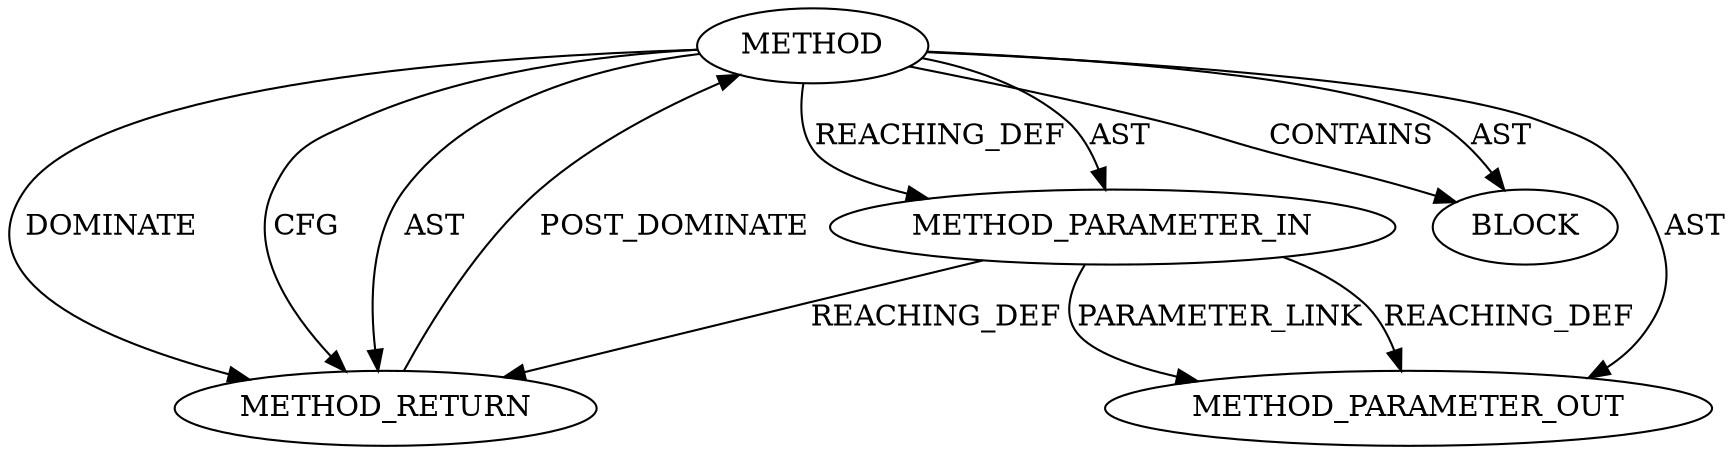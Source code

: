digraph {
  20423 [label=METHOD AST_PARENT_TYPE="NAMESPACE_BLOCK" AST_PARENT_FULL_NAME="<global>" ORDER=0 CODE="<empty>" FULL_NAME="sk_psock_get" IS_EXTERNAL=true FILENAME="<empty>" SIGNATURE="" NAME="sk_psock_get"]
  20426 [label=METHOD_RETURN ORDER=2 CODE="RET" TYPE_FULL_NAME="ANY" EVALUATION_STRATEGY="BY_VALUE"]
  22175 [label=METHOD_PARAMETER_OUT ORDER=1 CODE="p1" IS_VARIADIC=false TYPE_FULL_NAME="ANY" EVALUATION_STRATEGY="BY_VALUE" INDEX=1 NAME="p1"]
  20424 [label=METHOD_PARAMETER_IN ORDER=1 CODE="p1" IS_VARIADIC=false TYPE_FULL_NAME="ANY" EVALUATION_STRATEGY="BY_VALUE" INDEX=1 NAME="p1"]
  20425 [label=BLOCK ORDER=1 ARGUMENT_INDEX=1 CODE="<empty>" TYPE_FULL_NAME="ANY"]
  20426 -> 20423 [label=POST_DOMINATE ]
  20423 -> 20426 [label=DOMINATE ]
  20424 -> 22175 [label=PARAMETER_LINK ]
  20423 -> 20426 [label=CFG ]
  20423 -> 20425 [label=CONTAINS ]
  20423 -> 20426 [label=AST ]
  20423 -> 20425 [label=AST ]
  20423 -> 22175 [label=AST ]
  20423 -> 20424 [label=REACHING_DEF VARIABLE=""]
  20423 -> 20424 [label=AST ]
  20424 -> 22175 [label=REACHING_DEF VARIABLE="p1"]
  20424 -> 20426 [label=REACHING_DEF VARIABLE="p1"]
}
